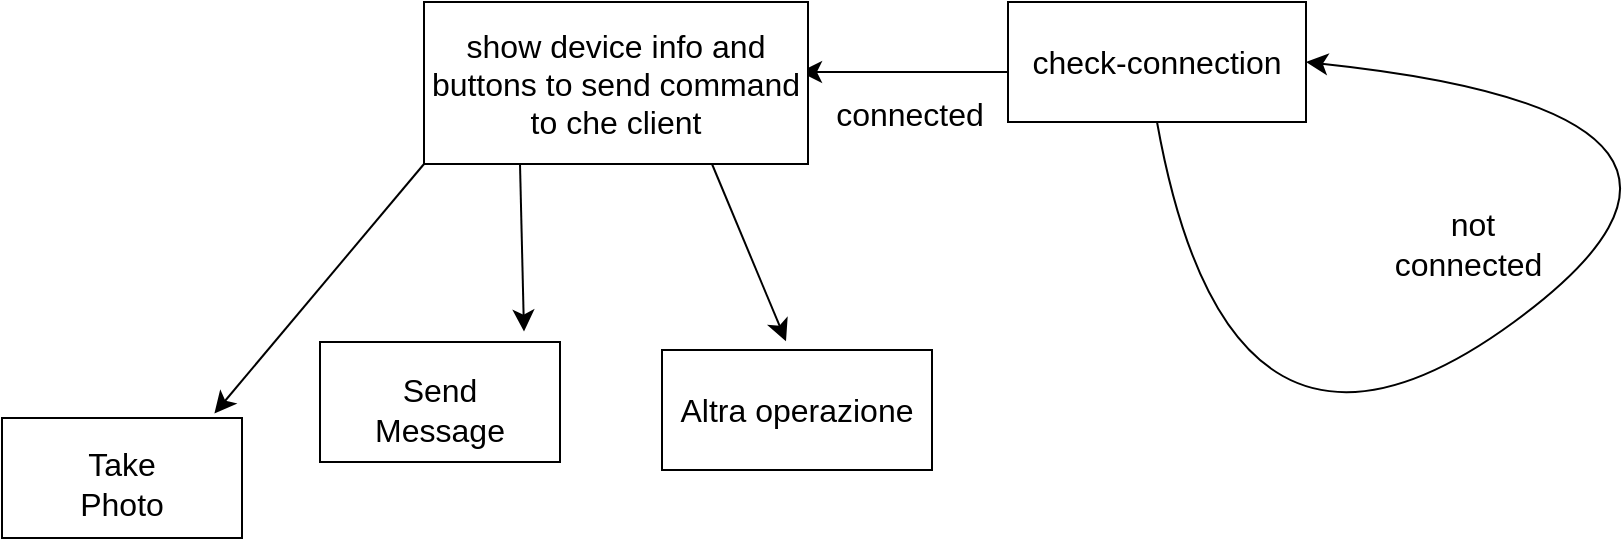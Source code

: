 <mxfile version="21.2.1" type="device">
  <diagram name="Pagina-1" id="vM8CylMIwPM3cEyhBiXl">
    <mxGraphModel dx="2250" dy="991" grid="0" gridSize="10" guides="1" tooltips="1" connect="1" arrows="1" fold="1" page="0" pageScale="1" pageWidth="827" pageHeight="1169" math="0" shadow="0">
      <root>
        <mxCell id="0" />
        <mxCell id="1" parent="0" />
        <mxCell id="WP5Ljer4y6SUBYkRSp5--13" value="check-connection" style="rounded=0;whiteSpace=wrap;html=1;fontSize=16;" vertex="1" parent="1">
          <mxGeometry x="-567" y="-63" width="149" height="60" as="geometry" />
        </mxCell>
        <mxCell id="WP5Ljer4y6SUBYkRSp5--24" style="edgeStyle=none;curved=1;rounded=0;orthogonalLoop=1;jettySize=auto;html=1;entryX=1;entryY=0.5;entryDx=0;entryDy=0;fontSize=12;startSize=8;endSize=8;exitX=0.5;exitY=1;exitDx=0;exitDy=0;" edge="1" parent="1" source="WP5Ljer4y6SUBYkRSp5--13" target="WP5Ljer4y6SUBYkRSp5--13">
          <mxGeometry relative="1" as="geometry">
            <mxPoint x="-457" y="32" as="sourcePoint" />
            <Array as="points">
              <mxPoint x="-456" y="201" />
              <mxPoint x="-172" y="-7" />
            </Array>
          </mxGeometry>
        </mxCell>
        <mxCell id="WP5Ljer4y6SUBYkRSp5--27" style="edgeStyle=none;curved=1;rounded=0;orthogonalLoop=1;jettySize=auto;html=1;exitX=0;exitY=0.5;exitDx=0;exitDy=0;exitPerimeter=0;fontSize=12;startSize=8;endSize=8;" edge="1" parent="1">
          <mxGeometry relative="1" as="geometry">
            <mxPoint x="-567" y="-28" as="sourcePoint" />
            <mxPoint x="-671" y="-28" as="targetPoint" />
          </mxGeometry>
        </mxCell>
        <mxCell id="WP5Ljer4y6SUBYkRSp5--17" value="connected" style="text;html=1;strokeColor=none;fillColor=none;align=center;verticalAlign=middle;whiteSpace=wrap;rounded=0;fontSize=16;" vertex="1" parent="1">
          <mxGeometry x="-646" y="-22" width="60" height="30" as="geometry" />
        </mxCell>
        <mxCell id="WP5Ljer4y6SUBYkRSp5--18" value="not connected&amp;nbsp;" style="text;html=1;strokeColor=none;fillColor=none;align=center;verticalAlign=middle;whiteSpace=wrap;rounded=0;fontSize=16;" vertex="1" parent="1">
          <mxGeometry x="-375" y="43" width="81" height="30" as="geometry" />
        </mxCell>
        <mxCell id="WP5Ljer4y6SUBYkRSp5--28" style="edgeStyle=none;curved=1;rounded=0;orthogonalLoop=1;jettySize=auto;html=1;exitX=0;exitY=1;exitDx=0;exitDy=0;fontSize=12;startSize=8;endSize=8;entryX=0.885;entryY=-0.037;entryDx=0;entryDy=0;entryPerimeter=0;" edge="1" parent="1" source="WP5Ljer4y6SUBYkRSp5--19" target="WP5Ljer4y6SUBYkRSp5--29">
          <mxGeometry relative="1" as="geometry">
            <mxPoint x="-951.6" y="96.2" as="targetPoint" />
          </mxGeometry>
        </mxCell>
        <mxCell id="WP5Ljer4y6SUBYkRSp5--30" style="edgeStyle=none;curved=1;rounded=0;orthogonalLoop=1;jettySize=auto;html=1;exitX=0.25;exitY=1;exitDx=0;exitDy=0;fontSize=12;startSize=8;endSize=8;" edge="1" parent="1" source="WP5Ljer4y6SUBYkRSp5--19">
          <mxGeometry relative="1" as="geometry">
            <mxPoint x="-809" y="101.8" as="targetPoint" />
          </mxGeometry>
        </mxCell>
        <mxCell id="WP5Ljer4y6SUBYkRSp5--32" style="edgeStyle=none;curved=1;rounded=0;orthogonalLoop=1;jettySize=auto;html=1;exitX=0.75;exitY=1;exitDx=0;exitDy=0;fontSize=12;startSize=8;endSize=8;" edge="1" parent="1" source="WP5Ljer4y6SUBYkRSp5--19">
          <mxGeometry relative="1" as="geometry">
            <mxPoint x="-678.0" y="106.6" as="targetPoint" />
          </mxGeometry>
        </mxCell>
        <mxCell id="WP5Ljer4y6SUBYkRSp5--19" value="show device info and buttons to send command to che client" style="rounded=0;whiteSpace=wrap;html=1;fontSize=16;" vertex="1" parent="1">
          <mxGeometry x="-859" y="-63" width="192" height="81" as="geometry" />
        </mxCell>
        <mxCell id="WP5Ljer4y6SUBYkRSp5--29" value="" style="verticalLabelPosition=bottom;verticalAlign=top;html=1;shape=mxgraph.basic.rect;fillColor2=none;strokeWidth=1;size=20;indent=5;fontSize=16;align=left;" vertex="1" parent="1">
          <mxGeometry x="-1070" y="145" width="120" height="60" as="geometry" />
        </mxCell>
        <mxCell id="WP5Ljer4y6SUBYkRSp5--31" value="" style="verticalLabelPosition=bottom;verticalAlign=top;html=1;shape=mxgraph.basic.rect;fillColor2=none;strokeWidth=1;size=20;indent=5;fontSize=16;" vertex="1" parent="1">
          <mxGeometry x="-911" y="107" width="120" height="60" as="geometry" />
        </mxCell>
        <mxCell id="WP5Ljer4y6SUBYkRSp5--33" value="Altra operazione" style="rounded=0;whiteSpace=wrap;html=1;fontSize=16;" vertex="1" parent="1">
          <mxGeometry x="-740" y="111" width="135" height="60" as="geometry" />
        </mxCell>
        <mxCell id="WP5Ljer4y6SUBYkRSp5--35" value="Take Photo&lt;br&gt;" style="text;html=1;strokeColor=none;fillColor=none;align=center;verticalAlign=middle;whiteSpace=wrap;rounded=0;fontSize=16;" vertex="1" parent="1">
          <mxGeometry x="-1040" y="163" width="60" height="30" as="geometry" />
        </mxCell>
        <mxCell id="WP5Ljer4y6SUBYkRSp5--36" value="Send Message&lt;br&gt;" style="text;html=1;strokeColor=none;fillColor=none;align=center;verticalAlign=middle;whiteSpace=wrap;rounded=0;fontSize=16;" vertex="1" parent="1">
          <mxGeometry x="-881" y="126" width="60" height="30" as="geometry" />
        </mxCell>
      </root>
    </mxGraphModel>
  </diagram>
</mxfile>
